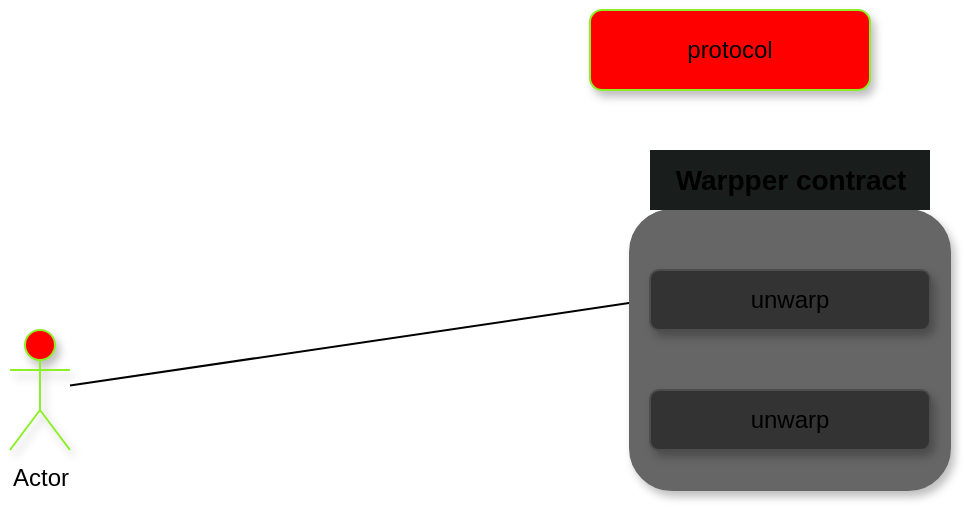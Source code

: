 <mxfile>
    <diagram id="z9KghAL343yirBgiAfhD" name="Page-1">
        <mxGraphModel dx="902" dy="475" grid="1" gridSize="10" guides="1" tooltips="1" connect="1" arrows="1" fold="1" page="1" pageScale="1" pageWidth="850" pageHeight="1100" math="0" shadow="0">
            <root>
                <mxCell id="0"/>
                <mxCell id="1" parent="0"/>
                <mxCell id="2" value="protocol" style="rounded=1;whiteSpace=wrap;html=1;strokeColor=#8BF026;shadow=1;fillColor=#FF0000;" vertex="1" parent="1">
                    <mxGeometry x="320" y="10" width="140" height="40" as="geometry"/>
                </mxCell>
                <mxCell id="13" style="edgeStyle=none;html=1;fontSize=14;entryX=0;entryY=0.5;entryDx=0;entryDy=0;" edge="1" parent="1" source="3" target="11">
                    <mxGeometry relative="1" as="geometry">
                        <mxPoint x="240" y="160" as="targetPoint"/>
                    </mxGeometry>
                </mxCell>
                <mxCell id="3" value="Actor" style="shape=umlActor;verticalLabelPosition=bottom;verticalAlign=top;html=1;shadow=1;strokeColor=#8BF026;fillColor=#FF0000;" vertex="1" parent="1">
                    <mxGeometry x="30" y="170" width="30" height="60" as="geometry"/>
                </mxCell>
                <mxCell id="6" value="" style="rounded=1;whiteSpace=wrap;html=1;strokeColor=#666666;shadow=1;fillColor=#666666;" vertex="1" parent="1">
                    <mxGeometry x="340" y="110" width="160" height="140" as="geometry"/>
                </mxCell>
                <mxCell id="8" value="unwarp" style="rounded=1;whiteSpace=wrap;html=1;strokeColor=#4D4D4D;shadow=1;fillColor=#333333;" vertex="1" parent="1">
                    <mxGeometry x="350" y="200" width="140" height="30" as="geometry"/>
                </mxCell>
                <mxCell id="11" value="unwarp" style="rounded=1;whiteSpace=wrap;html=1;strokeColor=#4D4D4D;shadow=1;fillColor=#333333;" vertex="1" parent="1">
                    <mxGeometry x="350" y="140" width="140" height="30" as="geometry"/>
                </mxCell>
                <mxCell id="12" value="&lt;b&gt;&lt;font style=&quot;font-size: 14px;&quot;&gt;Warpper contract&lt;/font&gt;&lt;/b&gt;" style="text;html=1;align=center;verticalAlign=middle;resizable=0;points=[];autosize=1;strokeColor=none;fillColor=#191D1C;" vertex="1" parent="1">
                    <mxGeometry x="350" y="80" width="140" height="30" as="geometry"/>
                </mxCell>
            </root>
        </mxGraphModel>
    </diagram>
</mxfile>